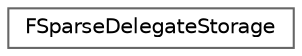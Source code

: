 digraph "Graphical Class Hierarchy"
{
 // INTERACTIVE_SVG=YES
 // LATEX_PDF_SIZE
  bgcolor="transparent";
  edge [fontname=Helvetica,fontsize=10,labelfontname=Helvetica,labelfontsize=10];
  node [fontname=Helvetica,fontsize=10,shape=box,height=0.2,width=0.4];
  rankdir="LR";
  Node0 [id="Node000000",label="FSparseDelegateStorage",height=0.2,width=0.4,color="grey40", fillcolor="white", style="filled",URL="$dc/d7d/structFSparseDelegateStorage.html",tooltip="Sparse delegates can be used for infrequently bound dynamic delegates so that the object uses only 1 ..."];
}
